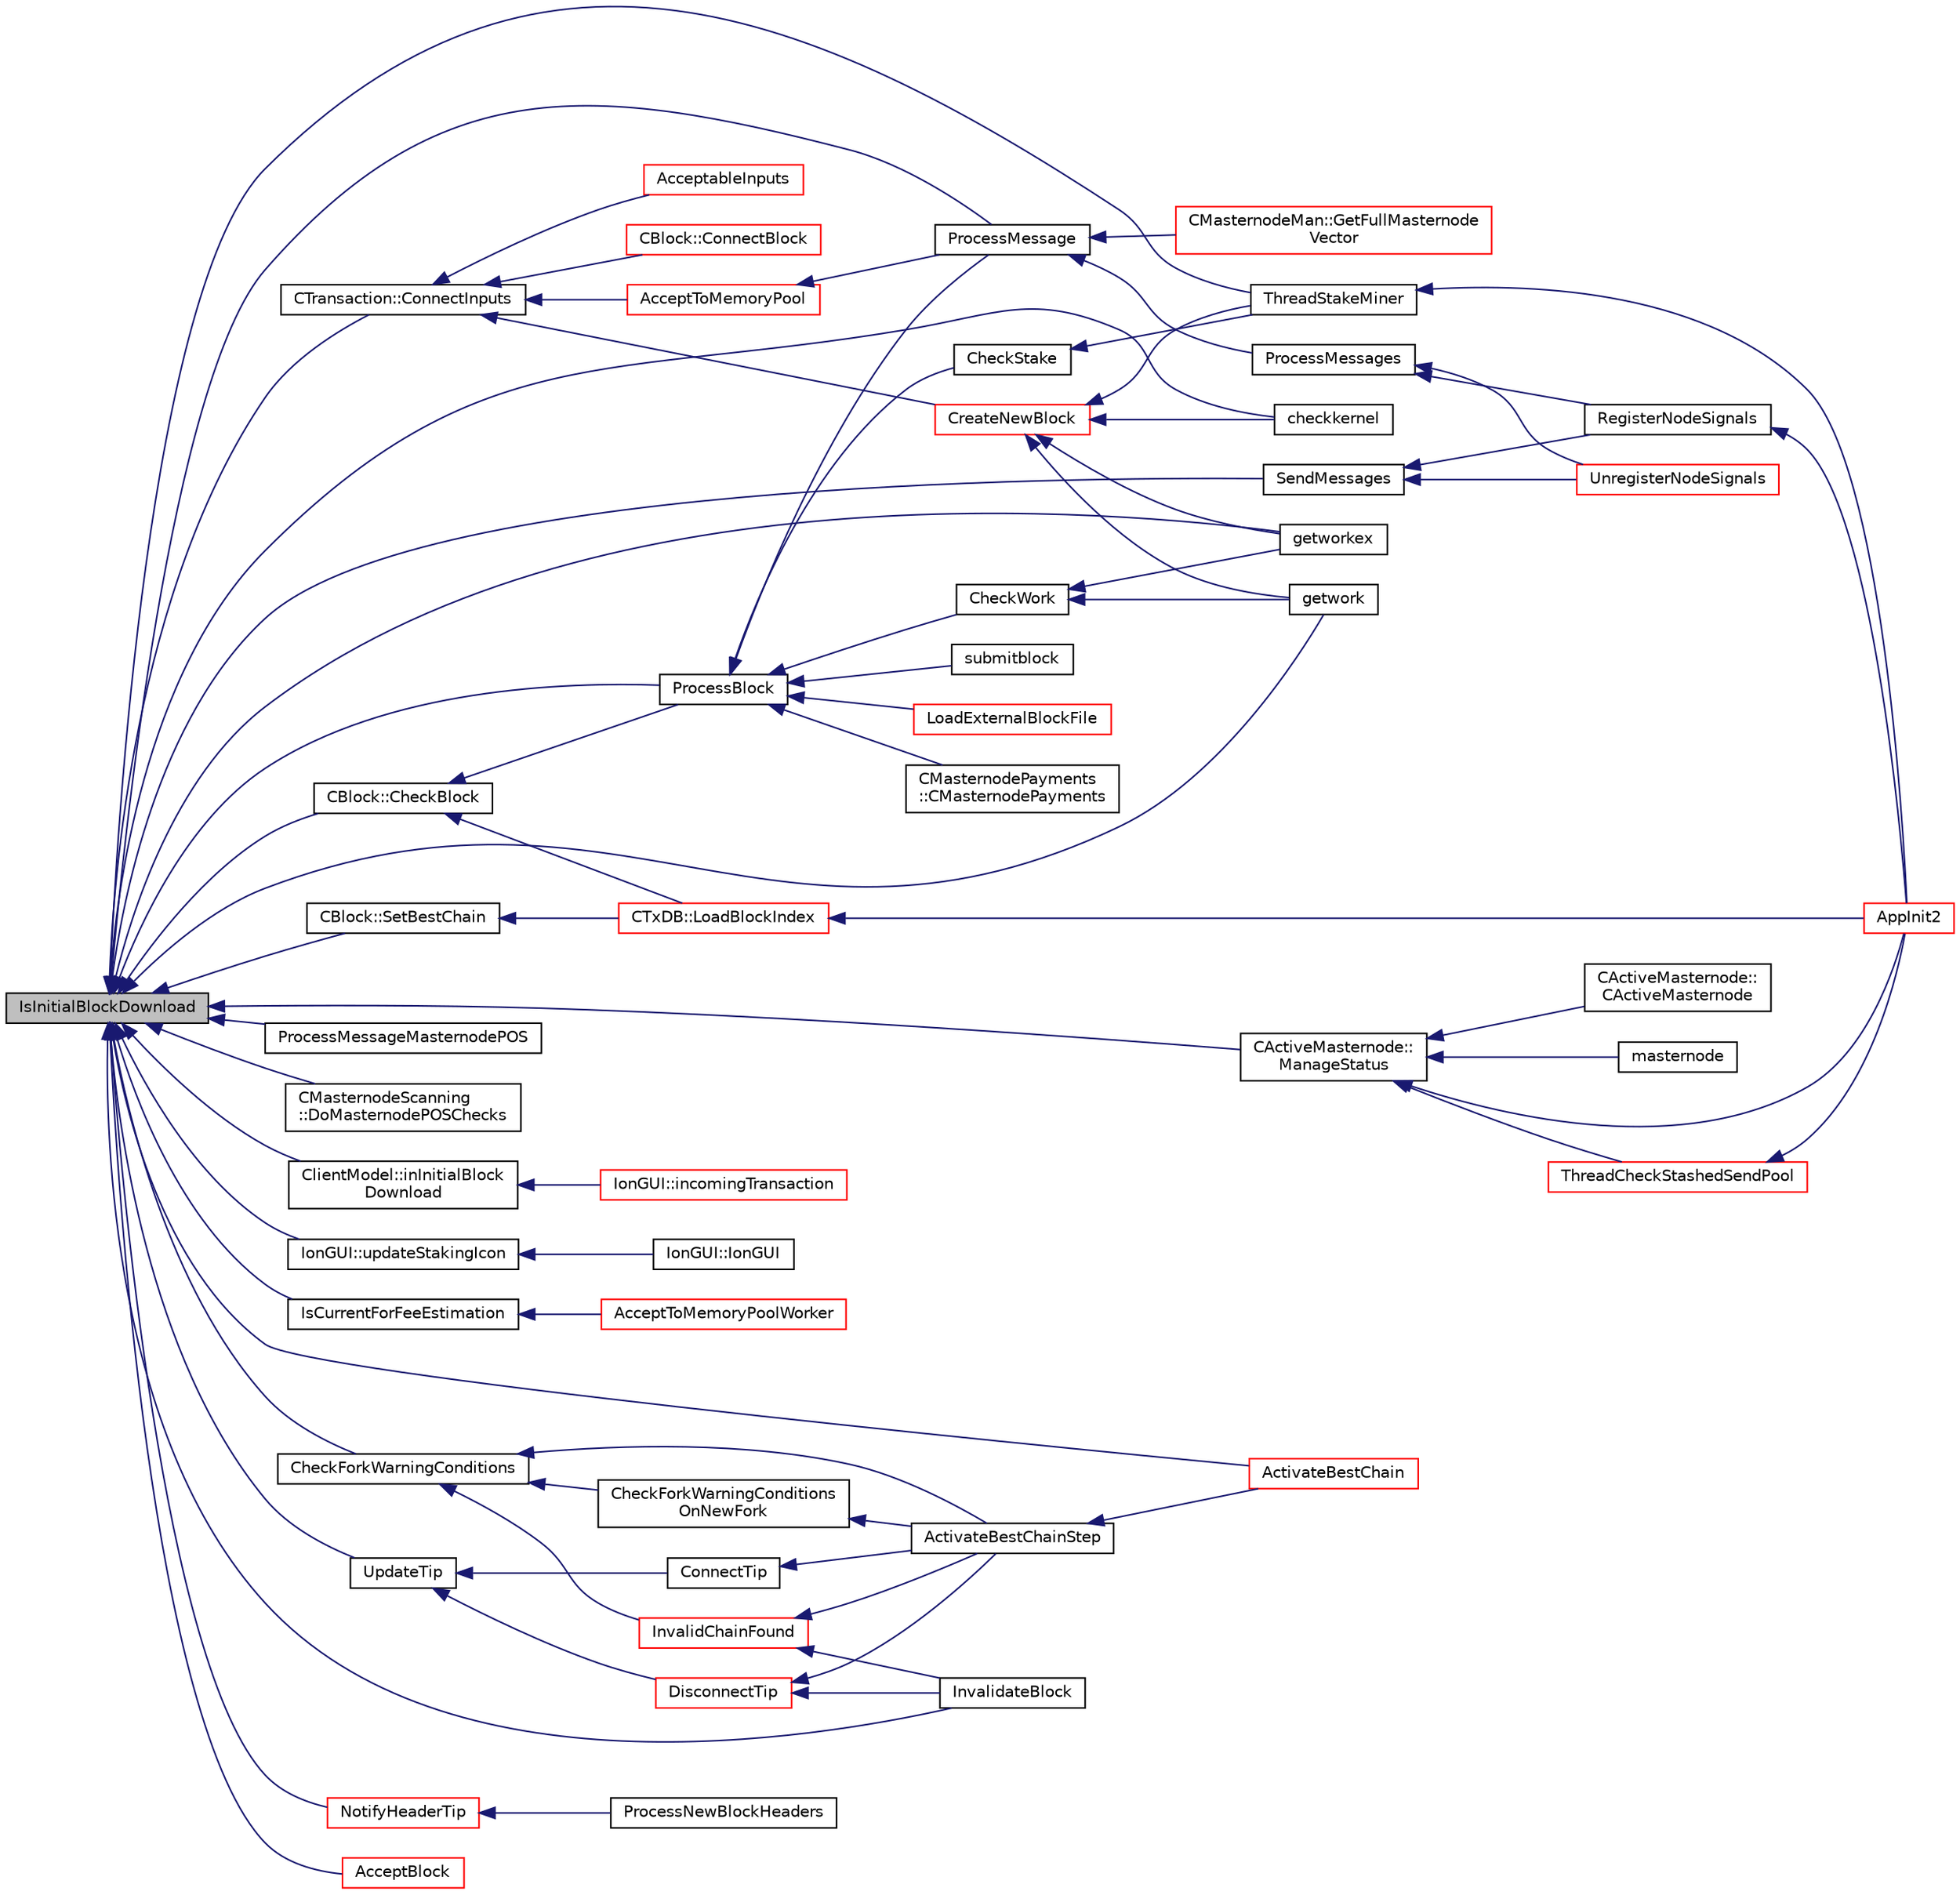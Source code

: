 digraph "IsInitialBlockDownload"
{
  edge [fontname="Helvetica",fontsize="10",labelfontname="Helvetica",labelfontsize="10"];
  node [fontname="Helvetica",fontsize="10",shape=record];
  rankdir="LR";
  Node1309 [label="IsInitialBlockDownload",height=0.2,width=0.4,color="black", fillcolor="grey75", style="filled", fontcolor="black"];
  Node1309 -> Node1310 [dir="back",color="midnightblue",fontsize="10",style="solid",fontname="Helvetica"];
  Node1310 [label="CActiveMasternode::\lManageStatus",height=0.2,width=0.4,color="black", fillcolor="white", style="filled",URL="$d9/d29/class_c_active_masternode.html#a8004b3b2100da7dcfedbd1e959633e51"];
  Node1310 -> Node1311 [dir="back",color="midnightblue",fontsize="10",style="solid",fontname="Helvetica"];
  Node1311 [label="CActiveMasternode::\lCActiveMasternode",height=0.2,width=0.4,color="black", fillcolor="white", style="filled",URL="$d9/d29/class_c_active_masternode.html#a7ffb946d1b2aad0054d3b3efce8c0543"];
  Node1310 -> Node1312 [dir="back",color="midnightblue",fontsize="10",style="solid",fontname="Helvetica"];
  Node1312 [label="AppInit2",height=0.2,width=0.4,color="red", fillcolor="white", style="filled",URL="$d8/dc0/init_8h.html#a1a4c1bfbf6ba1db77e988b89b9cadfd3",tooltip="Initialize ion. "];
  Node1310 -> Node1316 [dir="back",color="midnightblue",fontsize="10",style="solid",fontname="Helvetica"];
  Node1316 [label="masternode",height=0.2,width=0.4,color="black", fillcolor="white", style="filled",URL="$d5/d6b/rpcstashedsend_8cpp.html#a30609e443aeb47c29ed0878d16b1b5e1"];
  Node1310 -> Node1317 [dir="back",color="midnightblue",fontsize="10",style="solid",fontname="Helvetica"];
  Node1317 [label="ThreadCheckStashedSendPool",height=0.2,width=0.4,color="red", fillcolor="white", style="filled",URL="$d9/dbc/stashedsend_8h.html#ab583ddc86effded8432ea5387f77d883"];
  Node1317 -> Node1312 [dir="back",color="midnightblue",fontsize="10",style="solid",fontname="Helvetica"];
  Node1309 -> Node1319 [dir="back",color="midnightblue",fontsize="10",style="solid",fontname="Helvetica"];
  Node1319 [label="CTransaction::ConnectInputs",height=0.2,width=0.4,color="black", fillcolor="white", style="filled",URL="$df/d43/class_c_transaction.html#aaab6c4ba493c918e29fd383043dcaae7",tooltip="Sanity check previous transactions, then, if all checks succeed, mark them as spent by this transacti..."];
  Node1319 -> Node1320 [dir="back",color="midnightblue",fontsize="10",style="solid",fontname="Helvetica"];
  Node1320 [label="AcceptToMemoryPool",height=0.2,width=0.4,color="red", fillcolor="white", style="filled",URL="$d4/dbf/main_8h.html#addea0e425b693b4c1be712c3ead94568",tooltip="(try to) add transaction to memory pool "];
  Node1320 -> Node1322 [dir="back",color="midnightblue",fontsize="10",style="solid",fontname="Helvetica"];
  Node1322 [label="ProcessMessage",height=0.2,width=0.4,color="black", fillcolor="white", style="filled",URL="$df/d0a/main_8cpp.html#a8ba92b1a4bce3c835e887a9073d17d8e"];
  Node1322 -> Node1323 [dir="back",color="midnightblue",fontsize="10",style="solid",fontname="Helvetica"];
  Node1323 [label="ProcessMessages",height=0.2,width=0.4,color="black", fillcolor="white", style="filled",URL="$d4/dbf/main_8h.html#a196f9318f02448b85b28d612698934fd"];
  Node1323 -> Node1324 [dir="back",color="midnightblue",fontsize="10",style="solid",fontname="Helvetica"];
  Node1324 [label="RegisterNodeSignals",height=0.2,width=0.4,color="black", fillcolor="white", style="filled",URL="$d4/dbf/main_8h.html#ab02615ff65f91d69f8d786ec900baa8a",tooltip="Register with a network node to receive its signals. "];
  Node1324 -> Node1312 [dir="back",color="midnightblue",fontsize="10",style="solid",fontname="Helvetica"];
  Node1323 -> Node1325 [dir="back",color="midnightblue",fontsize="10",style="solid",fontname="Helvetica"];
  Node1325 [label="UnregisterNodeSignals",height=0.2,width=0.4,color="red", fillcolor="white", style="filled",URL="$d4/dbf/main_8h.html#a3ef0cc6e9d9d6435ee2a5569244d6ebd",tooltip="Unregister a network node. "];
  Node1322 -> Node1327 [dir="back",color="midnightblue",fontsize="10",style="solid",fontname="Helvetica"];
  Node1327 [label="CMasternodeMan::GetFullMasternode\lVector",height=0.2,width=0.4,color="red", fillcolor="white", style="filled",URL="$dc/d6b/class_c_masternode_man.html#ab39e213a7601e1bef2eba1d5d63206f5"];
  Node1319 -> Node1397 [dir="back",color="midnightblue",fontsize="10",style="solid",fontname="Helvetica"];
  Node1397 [label="AcceptableInputs",height=0.2,width=0.4,color="red", fillcolor="white", style="filled",URL="$d4/dbf/main_8h.html#a43f9c625cc3dfd663a76ddb4d15fce58"];
  Node1319 -> Node1441 [dir="back",color="midnightblue",fontsize="10",style="solid",fontname="Helvetica"];
  Node1441 [label="CBlock::ConnectBlock",height=0.2,width=0.4,color="red", fillcolor="white", style="filled",URL="$d3/d51/class_c_block.html#a1ae149d97c7b7eadf48f5cea934b6217"];
  Node1319 -> Node1442 [dir="back",color="midnightblue",fontsize="10",style="solid",fontname="Helvetica"];
  Node1442 [label="CreateNewBlock",height=0.2,width=0.4,color="red", fillcolor="white", style="filled",URL="$de/d13/miner_8h.html#aca0de7d757e027c2b08bd101c68c1549"];
  Node1442 -> Node1408 [dir="back",color="midnightblue",fontsize="10",style="solid",fontname="Helvetica"];
  Node1408 [label="ThreadStakeMiner",height=0.2,width=0.4,color="black", fillcolor="white", style="filled",URL="$d6/de3/miner_8cpp.html#a31faece5ef0e403969b3d3debd79b352"];
  Node1408 -> Node1312 [dir="back",color="midnightblue",fontsize="10",style="solid",fontname="Helvetica"];
  Node1442 -> Node1443 [dir="back",color="midnightblue",fontsize="10",style="solid",fontname="Helvetica"];
  Node1443 [label="checkkernel",height=0.2,width=0.4,color="black", fillcolor="white", style="filled",URL="$d4/ddd/rpcmining_8cpp.html#a36ee2284a7252841b8a62a9531b6acbc"];
  Node1442 -> Node1405 [dir="back",color="midnightblue",fontsize="10",style="solid",fontname="Helvetica"];
  Node1405 [label="getworkex",height=0.2,width=0.4,color="black", fillcolor="white", style="filled",URL="$d4/ddd/rpcmining_8cpp.html#aa40f86dc468a3f2ef4a3bba99e20a069"];
  Node1442 -> Node1406 [dir="back",color="midnightblue",fontsize="10",style="solid",fontname="Helvetica"];
  Node1406 [label="getwork",height=0.2,width=0.4,color="black", fillcolor="white", style="filled",URL="$d4/ddd/rpcmining_8cpp.html#a356be62c93d38267a7da9e1cb644d547"];
  Node1309 -> Node1360 [dir="back",color="midnightblue",fontsize="10",style="solid",fontname="Helvetica"];
  Node1360 [label="CBlock::SetBestChain",height=0.2,width=0.4,color="black", fillcolor="white", style="filled",URL="$d3/d51/class_c_block.html#a6e308b2d75d1cfc4a75eda36feb60ca1"];
  Node1360 -> Node1361 [dir="back",color="midnightblue",fontsize="10",style="solid",fontname="Helvetica"];
  Node1361 [label="CTxDB::LoadBlockIndex",height=0.2,width=0.4,color="red", fillcolor="white", style="filled",URL="$d9/d8d/class_c_tx_d_b.html#abcb9df0821d996f811f6604b452a26a0"];
  Node1361 -> Node1312 [dir="back",color="midnightblue",fontsize="10",style="solid",fontname="Helvetica"];
  Node1309 -> Node1445 [dir="back",color="midnightblue",fontsize="10",style="solid",fontname="Helvetica"];
  Node1445 [label="CBlock::CheckBlock",height=0.2,width=0.4,color="black", fillcolor="white", style="filled",URL="$d3/d51/class_c_block.html#a423d19b5a2bf03e26cd412976df3ab20"];
  Node1445 -> Node1400 [dir="back",color="midnightblue",fontsize="10",style="solid",fontname="Helvetica"];
  Node1400 [label="ProcessBlock",height=0.2,width=0.4,color="black", fillcolor="white", style="filled",URL="$d4/dbf/main_8h.html#a7c8a7be3439bb5e1e40548a332a3cf29"];
  Node1400 -> Node1401 [dir="back",color="midnightblue",fontsize="10",style="solid",fontname="Helvetica"];
  Node1401 [label="LoadExternalBlockFile",height=0.2,width=0.4,color="red", fillcolor="white", style="filled",URL="$df/d0a/main_8cpp.html#afbdbbb5a1b376748e5460cbcf644a9af"];
  Node1400 -> Node1322 [dir="back",color="midnightblue",fontsize="10",style="solid",fontname="Helvetica"];
  Node1400 -> Node1403 [dir="back",color="midnightblue",fontsize="10",style="solid",fontname="Helvetica"];
  Node1403 [label="CMasternodePayments\l::CMasternodePayments",height=0.2,width=0.4,color="black", fillcolor="white", style="filled",URL="$dc/d9a/class_c_masternode_payments.html#a4b9454f265a927528c881716e7649973"];
  Node1400 -> Node1404 [dir="back",color="midnightblue",fontsize="10",style="solid",fontname="Helvetica"];
  Node1404 [label="CheckWork",height=0.2,width=0.4,color="black", fillcolor="white", style="filled",URL="$de/d13/miner_8h.html#aadd8a05aa6d8fae1c0f4daa5e971a12a",tooltip="Check mined proof-of-work block. "];
  Node1404 -> Node1405 [dir="back",color="midnightblue",fontsize="10",style="solid",fontname="Helvetica"];
  Node1404 -> Node1406 [dir="back",color="midnightblue",fontsize="10",style="solid",fontname="Helvetica"];
  Node1400 -> Node1407 [dir="back",color="midnightblue",fontsize="10",style="solid",fontname="Helvetica"];
  Node1407 [label="CheckStake",height=0.2,width=0.4,color="black", fillcolor="white", style="filled",URL="$de/d13/miner_8h.html#a68be4bcfa03b86095641eac5ca996fed",tooltip="Check mined proof-of-stake block. "];
  Node1407 -> Node1408 [dir="back",color="midnightblue",fontsize="10",style="solid",fontname="Helvetica"];
  Node1400 -> Node1409 [dir="back",color="midnightblue",fontsize="10",style="solid",fontname="Helvetica"];
  Node1409 [label="submitblock",height=0.2,width=0.4,color="black", fillcolor="white", style="filled",URL="$d4/ddd/rpcmining_8cpp.html#a6fc1aa077add8cb1c74207056616134d"];
  Node1445 -> Node1361 [dir="back",color="midnightblue",fontsize="10",style="solid",fontname="Helvetica"];
  Node1309 -> Node1400 [dir="back",color="midnightblue",fontsize="10",style="solid",fontname="Helvetica"];
  Node1309 -> Node1322 [dir="back",color="midnightblue",fontsize="10",style="solid",fontname="Helvetica"];
  Node1309 -> Node1446 [dir="back",color="midnightblue",fontsize="10",style="solid",fontname="Helvetica"];
  Node1446 [label="SendMessages",height=0.2,width=0.4,color="black", fillcolor="white", style="filled",URL="$d4/dbf/main_8h.html#a711a5bdb30c9c9bbdc83011b1cbbe2f3"];
  Node1446 -> Node1324 [dir="back",color="midnightblue",fontsize="10",style="solid",fontname="Helvetica"];
  Node1446 -> Node1325 [dir="back",color="midnightblue",fontsize="10",style="solid",fontname="Helvetica"];
  Node1309 -> Node1422 [dir="back",color="midnightblue",fontsize="10",style="solid",fontname="Helvetica"];
  Node1422 [label="ProcessMessageMasternodePOS",height=0.2,width=0.4,color="black", fillcolor="white", style="filled",URL="$dc/d51/masternode-pos_8h.html#a85194f5f57620d07bd87ef37bf2f6ef0"];
  Node1309 -> Node1424 [dir="back",color="midnightblue",fontsize="10",style="solid",fontname="Helvetica"];
  Node1424 [label="CMasternodeScanning\l::DoMasternodePOSChecks",height=0.2,width=0.4,color="black", fillcolor="white", style="filled",URL="$d5/d9f/class_c_masternode_scanning.html#a6bc18fb7508f702e2a2d1c3731342f8f"];
  Node1309 -> Node1408 [dir="back",color="midnightblue",fontsize="10",style="solid",fontname="Helvetica"];
  Node1309 -> Node1447 [dir="back",color="midnightblue",fontsize="10",style="solid",fontname="Helvetica"];
  Node1447 [label="ClientModel::inInitialBlock\lDownload",height=0.2,width=0.4,color="black", fillcolor="white", style="filled",URL="$df/d25/class_client_model.html#af9798c364463ada09be477b15daf0fbe",tooltip="Return true if core is doing initial block download. "];
  Node1447 -> Node1369 [dir="back",color="midnightblue",fontsize="10",style="solid",fontname="Helvetica"];
  Node1369 [label="IonGUI::incomingTransaction",height=0.2,width=0.4,color="red", fillcolor="white", style="filled",URL="$dc/d0b/class_ion_g_u_i.html#acdb78c5d98fb4528bd0e9f5b9c5ad048",tooltip="Show incoming transaction notification for new transactions. "];
  Node1309 -> Node1448 [dir="back",color="midnightblue",fontsize="10",style="solid",fontname="Helvetica"];
  Node1448 [label="IonGUI::updateStakingIcon",height=0.2,width=0.4,color="black", fillcolor="white", style="filled",URL="$dc/d0b/class_ion_g_u_i.html#a5e9ba63b943650e5dec3ab6e13e9a20b"];
  Node1448 -> Node1449 [dir="back",color="midnightblue",fontsize="10",style="solid",fontname="Helvetica"];
  Node1449 [label="IonGUI::IonGUI",height=0.2,width=0.4,color="black", fillcolor="white", style="filled",URL="$dc/d0b/class_ion_g_u_i.html#ad0e22e4901b039bcc987ef0328c8c5d4"];
  Node1309 -> Node1443 [dir="back",color="midnightblue",fontsize="10",style="solid",fontname="Helvetica"];
  Node1309 -> Node1405 [dir="back",color="midnightblue",fontsize="10",style="solid",fontname="Helvetica"];
  Node1309 -> Node1406 [dir="back",color="midnightblue",fontsize="10",style="solid",fontname="Helvetica"];
  Node1309 -> Node1450 [dir="back",color="midnightblue",fontsize="10",style="solid",fontname="Helvetica"];
  Node1450 [label="IsCurrentForFeeEstimation",height=0.2,width=0.4,color="black", fillcolor="white", style="filled",URL="$dd/d7d/validation_8cpp.html#ae1607adf127df83982532a298fe0a216"];
  Node1450 -> Node1451 [dir="back",color="midnightblue",fontsize="10",style="solid",fontname="Helvetica"];
  Node1451 [label="AcceptToMemoryPoolWorker",height=0.2,width=0.4,color="red", fillcolor="white", style="filled",URL="$dd/d7d/validation_8cpp.html#a274b0623037c72315662a07ecf760176"];
  Node1309 -> Node1462 [dir="back",color="midnightblue",fontsize="10",style="solid",fontname="Helvetica"];
  Node1462 [label="CheckForkWarningConditions",height=0.2,width=0.4,color="black", fillcolor="white", style="filled",URL="$dd/d7d/validation_8cpp.html#acb209b9d0e17f884e1fe6c8ee14ebc79"];
  Node1462 -> Node1463 [dir="back",color="midnightblue",fontsize="10",style="solid",fontname="Helvetica"];
  Node1463 [label="CheckForkWarningConditions\lOnNewFork",height=0.2,width=0.4,color="black", fillcolor="white", style="filled",URL="$dd/d7d/validation_8cpp.html#ae93c8ad45e2ef9438abff483ce5beb23"];
  Node1463 -> Node1455 [dir="back",color="midnightblue",fontsize="10",style="solid",fontname="Helvetica"];
  Node1455 [label="ActivateBestChainStep",height=0.2,width=0.4,color="black", fillcolor="white", style="filled",URL="$dd/d7d/validation_8cpp.html#a4e2b817360d39dc766271f51fc146c96",tooltip="Try to make some progress towards making pindexMostWork the active block. "];
  Node1455 -> Node1456 [dir="back",color="midnightblue",fontsize="10",style="solid",fontname="Helvetica"];
  Node1456 [label="ActivateBestChain",height=0.2,width=0.4,color="red", fillcolor="white", style="filled",URL="$db/d38/validation_8h.html#a81d9ced51eb72d4df66abddb00318b64",tooltip="Find the best known block, and make it the tip of the block chain. "];
  Node1462 -> Node1464 [dir="back",color="midnightblue",fontsize="10",style="solid",fontname="Helvetica"];
  Node1464 [label="InvalidChainFound",height=0.2,width=0.4,color="red", fillcolor="white", style="filled",URL="$dd/d7d/validation_8cpp.html#a13e27b2736226dd1e1cb3918eeb58153"];
  Node1464 -> Node1455 [dir="back",color="midnightblue",fontsize="10",style="solid",fontname="Helvetica"];
  Node1464 -> Node1460 [dir="back",color="midnightblue",fontsize="10",style="solid",fontname="Helvetica"];
  Node1460 [label="InvalidateBlock",height=0.2,width=0.4,color="black", fillcolor="white", style="filled",URL="$db/d38/validation_8h.html#adf70cddb5b3b3218a7f22da08dc4a456",tooltip="Mark a block as invalid. "];
  Node1462 -> Node1455 [dir="back",color="midnightblue",fontsize="10",style="solid",fontname="Helvetica"];
  Node1309 -> Node1467 [dir="back",color="midnightblue",fontsize="10",style="solid",fontname="Helvetica"];
  Node1467 [label="UpdateTip",height=0.2,width=0.4,color="black", fillcolor="white", style="filled",URL="$dd/d7d/validation_8cpp.html#a58ea59a717507dc67e9e2502d3a5a2b9",tooltip="Update chainActive and related internal data structures. "];
  Node1467 -> Node1468 [dir="back",color="midnightblue",fontsize="10",style="solid",fontname="Helvetica"];
  Node1468 [label="DisconnectTip",height=0.2,width=0.4,color="red", fillcolor="white", style="filled",URL="$dd/d7d/validation_8cpp.html#af22a75696068786d303019f31f29eb9e",tooltip="Disconnect chainActive&#39;s tip. "];
  Node1468 -> Node1455 [dir="back",color="midnightblue",fontsize="10",style="solid",fontname="Helvetica"];
  Node1468 -> Node1460 [dir="back",color="midnightblue",fontsize="10",style="solid",fontname="Helvetica"];
  Node1467 -> Node1466 [dir="back",color="midnightblue",fontsize="10",style="solid",fontname="Helvetica"];
  Node1466 [label="ConnectTip",height=0.2,width=0.4,color="black", fillcolor="white", style="filled",URL="$dd/d7d/validation_8cpp.html#a6aed3630ddc1f0822daf257250d4799a",tooltip="Connect a new block to chainActive. "];
  Node1466 -> Node1455 [dir="back",color="midnightblue",fontsize="10",style="solid",fontname="Helvetica"];
  Node1309 -> Node1477 [dir="back",color="midnightblue",fontsize="10",style="solid",fontname="Helvetica"];
  Node1477 [label="NotifyHeaderTip",height=0.2,width=0.4,color="red", fillcolor="white", style="filled",URL="$dd/d7d/validation_8cpp.html#aa1fe76c38f04f52c1430beb340d218b8"];
  Node1477 -> Node1478 [dir="back",color="midnightblue",fontsize="10",style="solid",fontname="Helvetica"];
  Node1478 [label="ProcessNewBlockHeaders",height=0.2,width=0.4,color="black", fillcolor="white", style="filled",URL="$db/d38/validation_8h.html#a477cb57169aa4238b9b5a4bb4d9e33a9",tooltip="Process incoming block headers. "];
  Node1309 -> Node1456 [dir="back",color="midnightblue",fontsize="10",style="solid",fontname="Helvetica"];
  Node1309 -> Node1460 [dir="back",color="midnightblue",fontsize="10",style="solid",fontname="Helvetica"];
  Node1309 -> Node1479 [dir="back",color="midnightblue",fontsize="10",style="solid",fontname="Helvetica"];
  Node1479 [label="AcceptBlock",height=0.2,width=0.4,color="red", fillcolor="white", style="filled",URL="$dd/d7d/validation_8cpp.html#aaa7054d6767ac72da76062adba62e296",tooltip="Store block on disk. "];
}
